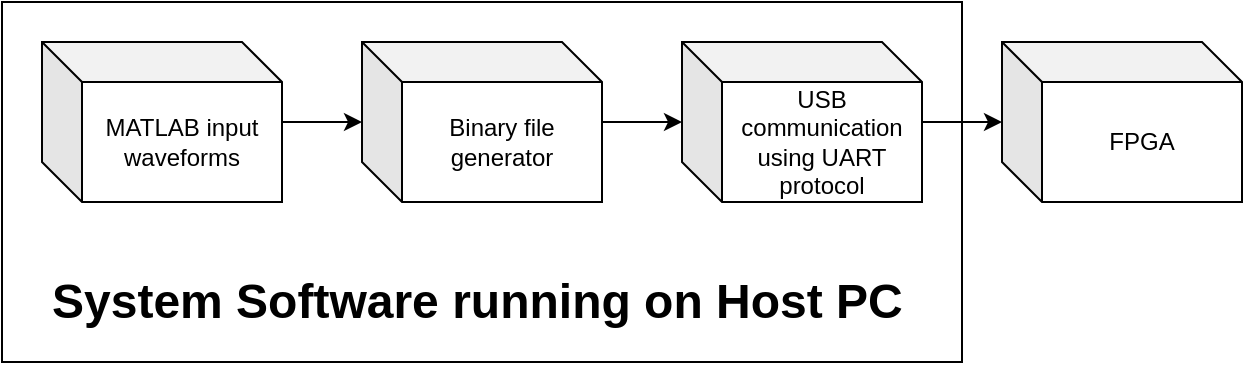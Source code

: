 <mxfile version="20.8.20" type="github">
  <diagram name="Page-1" id="V6ayBbucOvnAWrsVe2Jj">
    <mxGraphModel dx="977" dy="555" grid="1" gridSize="10" guides="1" tooltips="1" connect="1" arrows="1" fold="1" page="1" pageScale="1" pageWidth="850" pageHeight="1100" math="0" shadow="0">
      <root>
        <mxCell id="0" />
        <mxCell id="1" parent="0" />
        <mxCell id="fd3yVPnsMAiGDeqCmwbW-9" value="" style="rounded=0;whiteSpace=wrap;html=1;" vertex="1" parent="1">
          <mxGeometry x="200" y="280" width="480" height="180" as="geometry" />
        </mxCell>
        <mxCell id="fd3yVPnsMAiGDeqCmwbW-11" style="edgeStyle=orthogonalEdgeStyle;rounded=0;orthogonalLoop=1;jettySize=auto;html=1;" edge="1" parent="1" source="fd3yVPnsMAiGDeqCmwbW-1" target="fd3yVPnsMAiGDeqCmwbW-2">
          <mxGeometry relative="1" as="geometry" />
        </mxCell>
        <mxCell id="fd3yVPnsMAiGDeqCmwbW-1" value="MATLAB input waveforms" style="shape=cube;whiteSpace=wrap;html=1;boundedLbl=1;backgroundOutline=1;darkOpacity=0.05;darkOpacity2=0.1;" vertex="1" parent="1">
          <mxGeometry x="220" y="300" width="120" height="80" as="geometry" />
        </mxCell>
        <mxCell id="fd3yVPnsMAiGDeqCmwbW-12" style="edgeStyle=orthogonalEdgeStyle;rounded=0;orthogonalLoop=1;jettySize=auto;html=1;" edge="1" parent="1" source="fd3yVPnsMAiGDeqCmwbW-2" target="fd3yVPnsMAiGDeqCmwbW-3">
          <mxGeometry relative="1" as="geometry" />
        </mxCell>
        <mxCell id="fd3yVPnsMAiGDeqCmwbW-2" value="Binary file generator" style="shape=cube;whiteSpace=wrap;html=1;boundedLbl=1;backgroundOutline=1;darkOpacity=0.05;darkOpacity2=0.1;" vertex="1" parent="1">
          <mxGeometry x="380" y="300" width="120" height="80" as="geometry" />
        </mxCell>
        <mxCell id="fd3yVPnsMAiGDeqCmwbW-16" style="edgeStyle=orthogonalEdgeStyle;rounded=0;orthogonalLoop=1;jettySize=auto;html=1;" edge="1" parent="1" source="fd3yVPnsMAiGDeqCmwbW-3" target="fd3yVPnsMAiGDeqCmwbW-14">
          <mxGeometry relative="1" as="geometry" />
        </mxCell>
        <mxCell id="fd3yVPnsMAiGDeqCmwbW-3" value="USB communication using UART protocol" style="shape=cube;whiteSpace=wrap;html=1;boundedLbl=1;backgroundOutline=1;darkOpacity=0.05;darkOpacity2=0.1;" vertex="1" parent="1">
          <mxGeometry x="540" y="300" width="120" height="80" as="geometry" />
        </mxCell>
        <mxCell id="fd3yVPnsMAiGDeqCmwbW-10" value="&lt;h1&gt;System Software running on Host PC&lt;/h1&gt;" style="text;html=1;strokeColor=none;fillColor=none;spacing=5;spacingTop=-20;whiteSpace=wrap;overflow=hidden;rounded=0;" vertex="1" parent="1">
          <mxGeometry x="220" y="410" width="440" height="40" as="geometry" />
        </mxCell>
        <mxCell id="fd3yVPnsMAiGDeqCmwbW-14" value="FPGA" style="shape=cube;whiteSpace=wrap;html=1;boundedLbl=1;backgroundOutline=1;darkOpacity=0.05;darkOpacity2=0.1;" vertex="1" parent="1">
          <mxGeometry x="700" y="300" width="120" height="80" as="geometry" />
        </mxCell>
      </root>
    </mxGraphModel>
  </diagram>
</mxfile>
